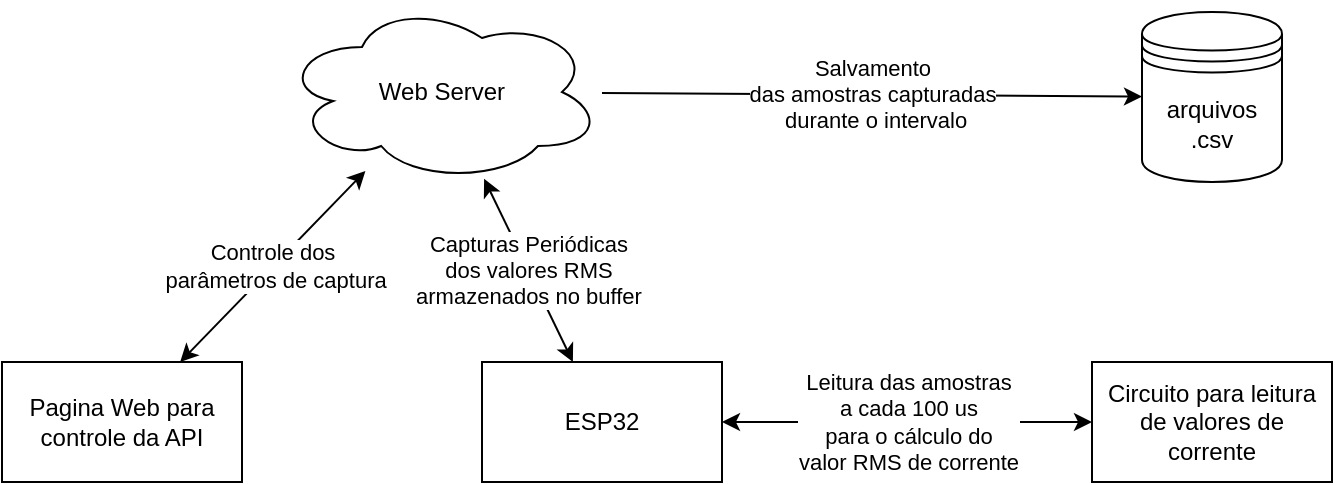 <mxfile version="13.1.9" type="google"><diagram id="9Qa1_tEoD4ygGunAwZSj" name="Page-1"><mxGraphModel dx="1422" dy="756" grid="1" gridSize="10" guides="1" tooltips="1" connect="1" arrows="1" fold="1" page="1" pageScale="1" pageWidth="827" pageHeight="1169" math="0" shadow="0"><root><mxCell id="0"/><mxCell id="1" parent="0"/><mxCell id="DSOxUciDGnba76Z6uF3O-1" value="Pagina Web para controle da API" style="rounded=0;whiteSpace=wrap;html=1;" parent="1" vertex="1"><mxGeometry x="70" y="290" width="120" height="60" as="geometry"/></mxCell><mxCell id="DSOxUciDGnba76Z6uF3O-2" value="Web Server" style="ellipse;shape=cloud;whiteSpace=wrap;html=1;align=center;" parent="1" vertex="1"><mxGeometry x="210" y="110" width="160" height="90" as="geometry"/></mxCell><mxCell id="DSOxUciDGnba76Z6uF3O-6" value="Controle dos&lt;br&gt;&amp;nbsp;parâmetros de captura" style="endArrow=classic;startArrow=classic;html=1;" parent="1" source="DSOxUciDGnba76Z6uF3O-1" target="DSOxUciDGnba76Z6uF3O-2" edge="1"><mxGeometry width="50" height="50" relative="1" as="geometry"><mxPoint x="190" y="270" as="sourcePoint"/><mxPoint x="240" y="220" as="targetPoint"/></mxGeometry></mxCell><mxCell id="DSOxUciDGnba76Z6uF3O-7" value="arquivos .csv" style="shape=datastore;whiteSpace=wrap;html=1;" parent="1" vertex="1"><mxGeometry x="640" y="115" width="70" height="85" as="geometry"/></mxCell><mxCell id="DSOxUciDGnba76Z6uF3O-8" value="Salvamento&lt;br&gt;das amostras capturadas&lt;br&gt;&amp;nbsp;durante o intervalo" style="endArrow=classic;html=1;" parent="1" source="DSOxUciDGnba76Z6uF3O-2" target="DSOxUciDGnba76Z6uF3O-7" edge="1"><mxGeometry width="50" height="50" relative="1" as="geometry"><mxPoint x="400" y="150" as="sourcePoint"/><mxPoint x="450" y="100" as="targetPoint"/></mxGeometry></mxCell><mxCell id="DSOxUciDGnba76Z6uF3O-9" value="ESP32" style="rounded=0;whiteSpace=wrap;html=1;" parent="1" vertex="1"><mxGeometry x="310" y="290" width="120" height="60" as="geometry"/></mxCell><mxCell id="DSOxUciDGnba76Z6uF3O-11" value="Capturas Periódicas&lt;br&gt;dos valores RMS&lt;br&gt;armazenados no buffer" style="endArrow=classic;startArrow=classic;html=1;" parent="1" source="DSOxUciDGnba76Z6uF3O-9" target="DSOxUciDGnba76Z6uF3O-2" edge="1"><mxGeometry width="50" height="50" relative="1" as="geometry"><mxPoint x="160.909" y="300" as="sourcePoint"/><mxPoint x="259.886" y="203.934" as="targetPoint"/></mxGeometry></mxCell><mxCell id="DSOxUciDGnba76Z6uF3O-13" value="Leitura das amostras&lt;br&gt;a cada 100 us&lt;br&gt;para o cálculo do &lt;br&gt;valor RMS de corrente" style="endArrow=classic;startArrow=classic;html=1;" parent="1" source="DSOxUciDGnba76Z6uF3O-14" target="DSOxUciDGnba76Z6uF3O-9" edge="1"><mxGeometry width="50" height="50" relative="1" as="geometry"><mxPoint x="560" y="320" as="sourcePoint"/><mxPoint x="440" y="350" as="targetPoint"/></mxGeometry></mxCell><mxCell id="DSOxUciDGnba76Z6uF3O-14" value="Circuito para leitura de valores de corrente" style="rounded=0;whiteSpace=wrap;html=1;" parent="1" vertex="1"><mxGeometry x="615" y="290" width="120" height="60" as="geometry"/></mxCell></root></mxGraphModel></diagram></mxfile>